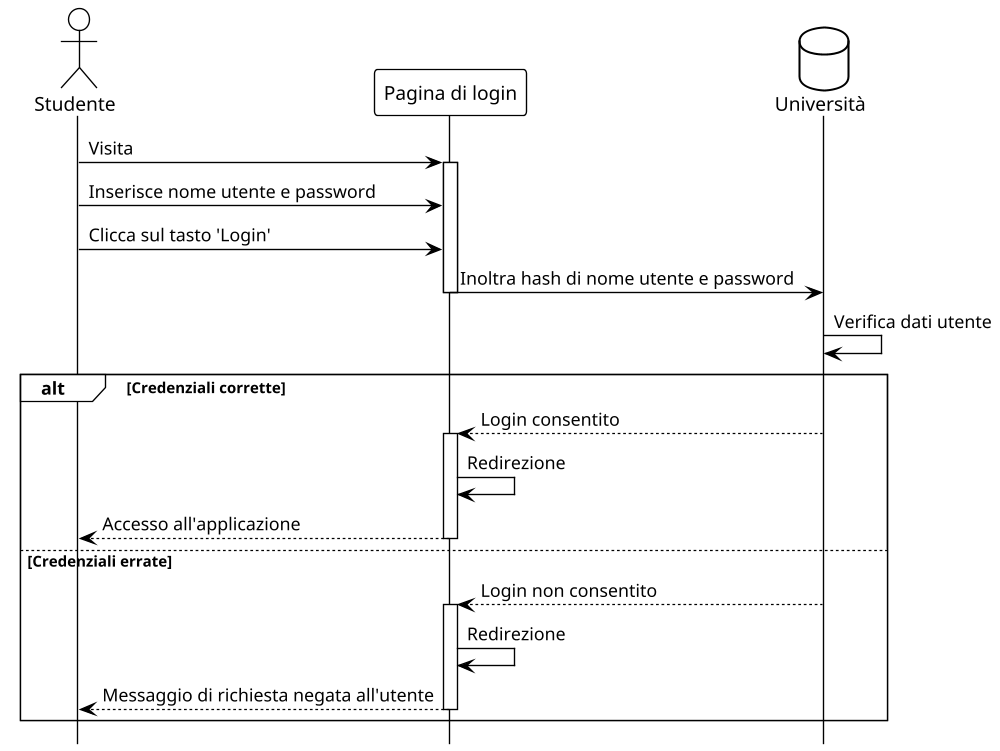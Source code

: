 @startuml
!theme plain
scale 1000 width
hide footbox

actor Studente as S
participant "Pagina di login" as L
database Università as U

S -> L : Visita

activate L

S -> L : Inserisce nome utente e password
S -> L : Clicca sul tasto 'Login'

L -> U : Inoltra hash di nome utente e password

deactivate L

U -> U : Verifica dati utente

alt Credenziali corrette
    U --> L : Login consentito

    activate L

    L -> L : Redirezione
    L --> S : Accesso all'applicazione

    deactivate L
else Credenziali errate
    U --> L : Login non consentito

    activate L

    L -> L : Redirezione
    L --> S : Messaggio di richiesta negata all'utente

    deactivate L
end

@enduml
